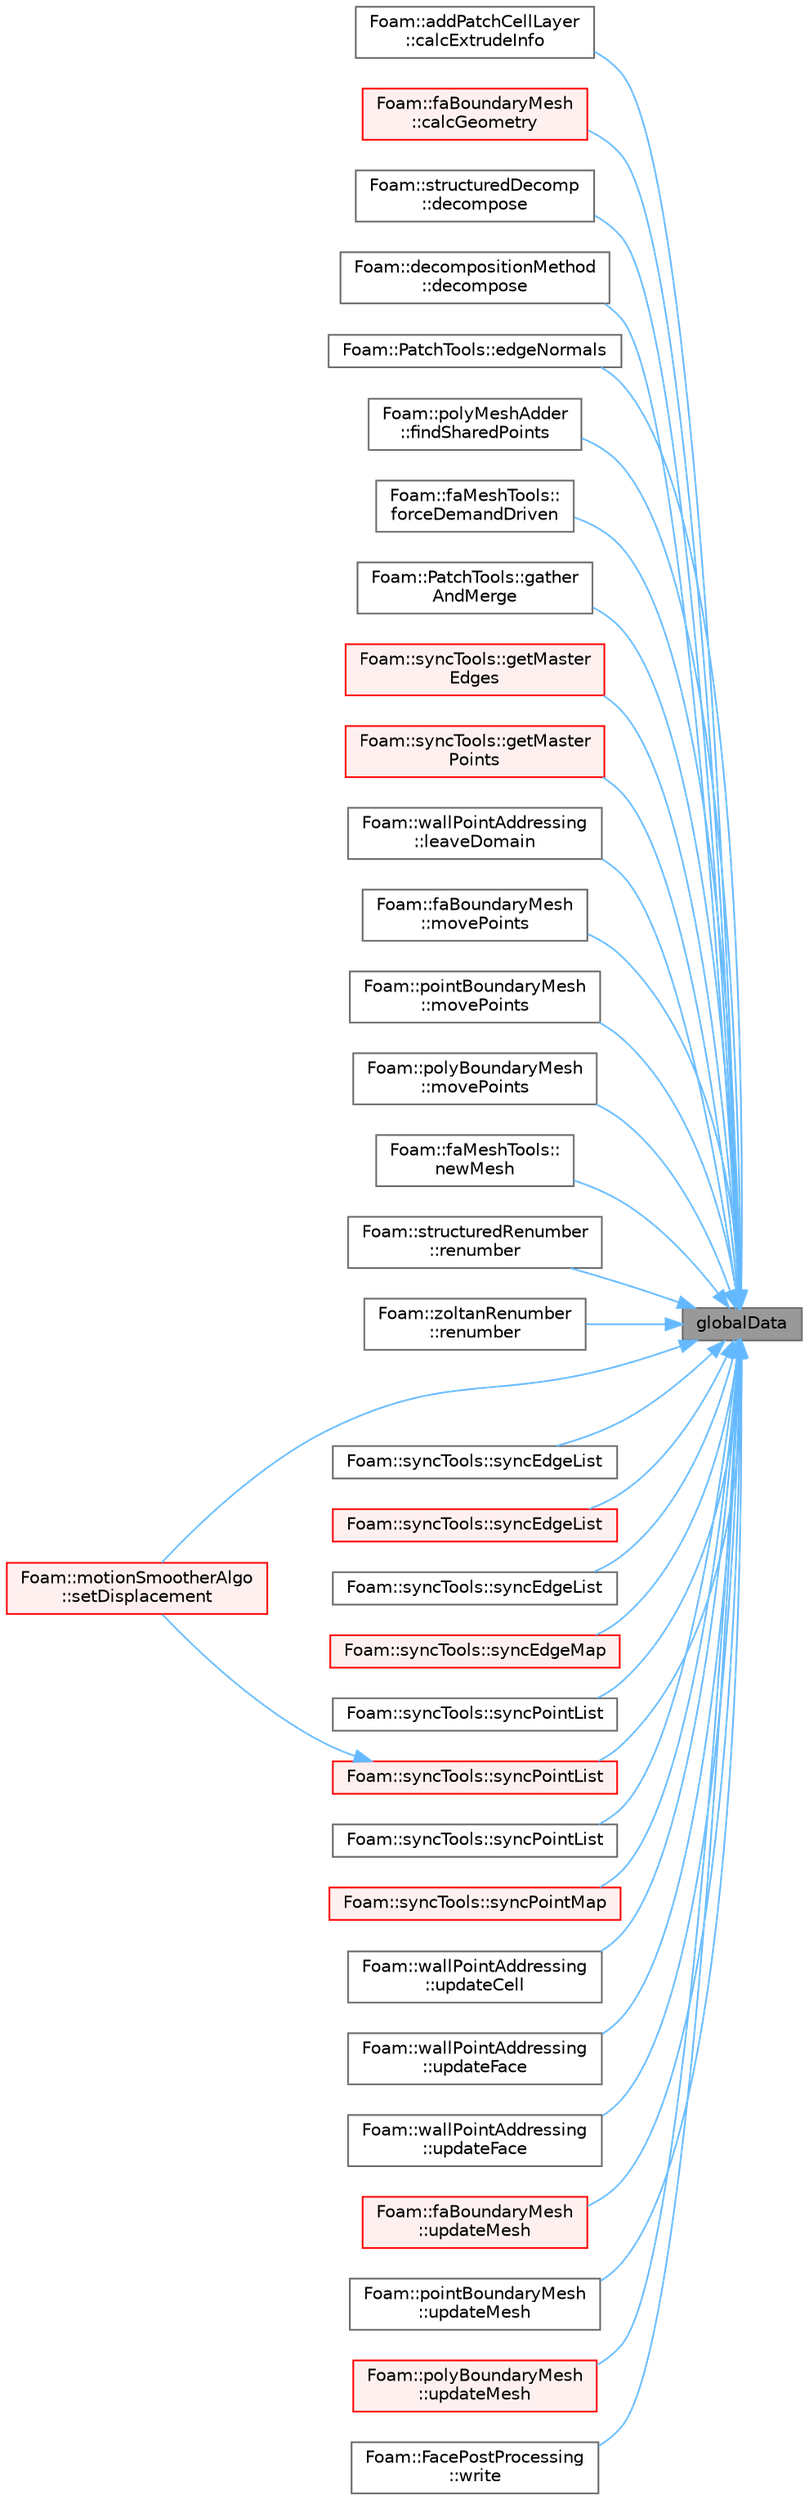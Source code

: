 digraph "globalData"
{
 // LATEX_PDF_SIZE
  bgcolor="transparent";
  edge [fontname=Helvetica,fontsize=10,labelfontname=Helvetica,labelfontsize=10];
  node [fontname=Helvetica,fontsize=10,shape=box,height=0.2,width=0.4];
  rankdir="RL";
  Node1 [id="Node000001",label="globalData",height=0.2,width=0.4,color="gray40", fillcolor="grey60", style="filled", fontcolor="black",tooltip=" "];
  Node1 -> Node2 [id="edge1_Node000001_Node000002",dir="back",color="steelblue1",style="solid",tooltip=" "];
  Node2 [id="Node000002",label="Foam::addPatchCellLayer\l::calcExtrudeInfo",height=0.2,width=0.4,color="grey40", fillcolor="white", style="filled",URL="$classFoam_1_1addPatchCellLayer.html#a867b4b4d9eeb5d68fab13b864edeb60e",tooltip=" "];
  Node1 -> Node3 [id="edge2_Node000001_Node000003",dir="back",color="steelblue1",style="solid",tooltip=" "];
  Node3 [id="Node000003",label="Foam::faBoundaryMesh\l::calcGeometry",height=0.2,width=0.4,color="red", fillcolor="#FFF0F0", style="filled",URL="$classFoam_1_1faBoundaryMesh.html#a07574b3deb8d8c572f372ee01638eddc",tooltip=" "];
  Node1 -> Node5 [id="edge3_Node000001_Node000005",dir="back",color="steelblue1",style="solid",tooltip=" "];
  Node5 [id="Node000005",label="Foam::structuredDecomp\l::decompose",height=0.2,width=0.4,color="grey40", fillcolor="white", style="filled",URL="$classFoam_1_1structuredDecomp.html#ab6d12d93a7ab5c214cf29d19f448ee4b",tooltip=" "];
  Node1 -> Node6 [id="edge4_Node000001_Node000006",dir="back",color="steelblue1",style="solid",tooltip=" "];
  Node6 [id="Node000006",label="Foam::decompositionMethod\l::decompose",height=0.2,width=0.4,color="grey40", fillcolor="white", style="filled",URL="$classFoam_1_1decompositionMethod.html#aaa4f750f148c325dc80c77de1fca41ed",tooltip=" "];
  Node1 -> Node7 [id="edge5_Node000001_Node000007",dir="back",color="steelblue1",style="solid",tooltip=" "];
  Node7 [id="Node000007",label="Foam::PatchTools::edgeNormals",height=0.2,width=0.4,color="grey40", fillcolor="white", style="filled",URL="$classFoam_1_1PatchTools.html#a9444d57cb459986c942d3950fa81c698",tooltip=" "];
  Node1 -> Node8 [id="edge6_Node000001_Node000008",dir="back",color="steelblue1",style="solid",tooltip=" "];
  Node8 [id="Node000008",label="Foam::polyMeshAdder\l::findSharedPoints",height=0.2,width=0.4,color="grey40", fillcolor="white", style="filled",URL="$classFoam_1_1polyMeshAdder.html#a635b09647032a29d1e0aad6091b96f47",tooltip=" "];
  Node1 -> Node9 [id="edge7_Node000001_Node000009",dir="back",color="steelblue1",style="solid",tooltip=" "];
  Node9 [id="Node000009",label="Foam::faMeshTools::\lforceDemandDriven",height=0.2,width=0.4,color="grey40", fillcolor="white", style="filled",URL="$classFoam_1_1faMeshTools.html#a9911de57e6101565d041be498b4ce12d",tooltip=" "];
  Node1 -> Node10 [id="edge8_Node000001_Node000010",dir="back",color="steelblue1",style="solid",tooltip=" "];
  Node10 [id="Node000010",label="Foam::PatchTools::gather\lAndMerge",height=0.2,width=0.4,color="grey40", fillcolor="white", style="filled",URL="$classFoam_1_1PatchTools.html#a3bf69308d75ef796d2a6c40d5393a6fd",tooltip=" "];
  Node1 -> Node11 [id="edge9_Node000001_Node000011",dir="back",color="steelblue1",style="solid",tooltip=" "];
  Node11 [id="Node000011",label="Foam::syncTools::getMaster\lEdges",height=0.2,width=0.4,color="red", fillcolor="#FFF0F0", style="filled",URL="$classFoam_1_1syncTools.html#a6e06f8b8216ddf0b2c8206243ab0b69f",tooltip=" "];
  Node1 -> Node14 [id="edge10_Node000001_Node000014",dir="back",color="steelblue1",style="solid",tooltip=" "];
  Node14 [id="Node000014",label="Foam::syncTools::getMaster\lPoints",height=0.2,width=0.4,color="red", fillcolor="#FFF0F0", style="filled",URL="$classFoam_1_1syncTools.html#a1f0bef2baf4f87b96841568c88998603",tooltip=" "];
  Node1 -> Node16 [id="edge11_Node000001_Node000016",dir="back",color="steelblue1",style="solid",tooltip=" "];
  Node16 [id="Node000016",label="Foam::wallPointAddressing\l::leaveDomain",height=0.2,width=0.4,color="grey40", fillcolor="white", style="filled",URL="$classFoam_1_1wallPointAddressing.html#ad715df4ee5b3ac336b4c7ef6fc1c4970",tooltip=" "];
  Node1 -> Node17 [id="edge12_Node000001_Node000017",dir="back",color="steelblue1",style="solid",tooltip=" "];
  Node17 [id="Node000017",label="Foam::faBoundaryMesh\l::movePoints",height=0.2,width=0.4,color="grey40", fillcolor="white", style="filled",URL="$classFoam_1_1faBoundaryMesh.html#ab62834098bae1d3887f578c700754f39",tooltip=" "];
  Node1 -> Node18 [id="edge13_Node000001_Node000018",dir="back",color="steelblue1",style="solid",tooltip=" "];
  Node18 [id="Node000018",label="Foam::pointBoundaryMesh\l::movePoints",height=0.2,width=0.4,color="grey40", fillcolor="white", style="filled",URL="$classFoam_1_1pointBoundaryMesh.html#ab62834098bae1d3887f578c700754f39",tooltip=" "];
  Node1 -> Node19 [id="edge14_Node000001_Node000019",dir="back",color="steelblue1",style="solid",tooltip=" "];
  Node19 [id="Node000019",label="Foam::polyBoundaryMesh\l::movePoints",height=0.2,width=0.4,color="grey40", fillcolor="white", style="filled",URL="$classFoam_1_1polyBoundaryMesh.html#a830f596cda5443e9d44f43c1c4243c88",tooltip=" "];
  Node1 -> Node20 [id="edge15_Node000001_Node000020",dir="back",color="steelblue1",style="solid",tooltip=" "];
  Node20 [id="Node000020",label="Foam::faMeshTools::\lnewMesh",height=0.2,width=0.4,color="grey40", fillcolor="white", style="filled",URL="$classFoam_1_1faMeshTools.html#ad6c86a391697ecc199384e0bff08dee0",tooltip=" "];
  Node1 -> Node21 [id="edge16_Node000001_Node000021",dir="back",color="steelblue1",style="solid",tooltip=" "];
  Node21 [id="Node000021",label="Foam::structuredRenumber\l::renumber",height=0.2,width=0.4,color="grey40", fillcolor="white", style="filled",URL="$classFoam_1_1structuredRenumber.html#a43e03f902cbbeb39d4552a7e1cee9e73",tooltip=" "];
  Node1 -> Node22 [id="edge17_Node000001_Node000022",dir="back",color="steelblue1",style="solid",tooltip=" "];
  Node22 [id="Node000022",label="Foam::zoltanRenumber\l::renumber",height=0.2,width=0.4,color="grey40", fillcolor="white", style="filled",URL="$classFoam_1_1zoltanRenumber.html#a43e03f902cbbeb39d4552a7e1cee9e73",tooltip=" "];
  Node1 -> Node23 [id="edge18_Node000001_Node000023",dir="back",color="steelblue1",style="solid",tooltip=" "];
  Node23 [id="Node000023",label="Foam::motionSmootherAlgo\l::setDisplacement",height=0.2,width=0.4,color="red", fillcolor="#FFF0F0", style="filled",URL="$classFoam_1_1motionSmootherAlgo.html#a31c17a66004ca1d7ddc9063c581718c3",tooltip=" "];
  Node1 -> Node28 [id="edge19_Node000001_Node000028",dir="back",color="steelblue1",style="solid",tooltip=" "];
  Node28 [id="Node000028",label="Foam::syncTools::syncEdgeList",height=0.2,width=0.4,color="grey40", fillcolor="white", style="filled",URL="$classFoam_1_1syncTools.html#a2747c0a5fa9d318dd626c70ebb1562fa",tooltip=" "];
  Node1 -> Node29 [id="edge20_Node000001_Node000029",dir="back",color="steelblue1",style="solid",tooltip=" "];
  Node29 [id="Node000029",label="Foam::syncTools::syncEdgeList",height=0.2,width=0.4,color="red", fillcolor="#FFF0F0", style="filled",URL="$classFoam_1_1syncTools.html#af9a38e7e948154f3a2e5d5b5f8afd267",tooltip=" "];
  Node1 -> Node45 [id="edge21_Node000001_Node000045",dir="back",color="steelblue1",style="solid",tooltip=" "];
  Node45 [id="Node000045",label="Foam::syncTools::syncEdgeList",height=0.2,width=0.4,color="grey40", fillcolor="white", style="filled",URL="$classFoam_1_1syncTools.html#ae93ce855706e116fb7049c869eb0a4e4",tooltip=" "];
  Node1 -> Node46 [id="edge22_Node000001_Node000046",dir="back",color="steelblue1",style="solid",tooltip=" "];
  Node46 [id="Node000046",label="Foam::syncTools::syncEdgeMap",height=0.2,width=0.4,color="red", fillcolor="#FFF0F0", style="filled",URL="$classFoam_1_1syncTools.html#a5c5dd76322df0250f2115493261800ce",tooltip=" "];
  Node1 -> Node53 [id="edge23_Node000001_Node000053",dir="back",color="steelblue1",style="solid",tooltip=" "];
  Node53 [id="Node000053",label="Foam::syncTools::syncPointList",height=0.2,width=0.4,color="grey40", fillcolor="white", style="filled",URL="$classFoam_1_1syncTools.html#a53672aae23e995863b203d463d7cc3aa",tooltip=" "];
  Node1 -> Node54 [id="edge24_Node000001_Node000054",dir="back",color="steelblue1",style="solid",tooltip=" "];
  Node54 [id="Node000054",label="Foam::syncTools::syncPointList",height=0.2,width=0.4,color="red", fillcolor="#FFF0F0", style="filled",URL="$classFoam_1_1syncTools.html#af5bc1e56ab816a506dc01789e3e57857",tooltip=" "];
  Node54 -> Node23 [id="edge25_Node000054_Node000023",dir="back",color="steelblue1",style="solid",tooltip=" "];
  Node1 -> Node103 [id="edge26_Node000001_Node000103",dir="back",color="steelblue1",style="solid",tooltip=" "];
  Node103 [id="Node000103",label="Foam::syncTools::syncPointList",height=0.2,width=0.4,color="grey40", fillcolor="white", style="filled",URL="$classFoam_1_1syncTools.html#aa5fe4bda8695d9745bd83047ba628138",tooltip=" "];
  Node1 -> Node104 [id="edge27_Node000001_Node000104",dir="back",color="steelblue1",style="solid",tooltip=" "];
  Node104 [id="Node000104",label="Foam::syncTools::syncPointMap",height=0.2,width=0.4,color="red", fillcolor="#FFF0F0", style="filled",URL="$classFoam_1_1syncTools.html#a70b53a53b133fdc685e429330e37cbd3",tooltip=" "];
  Node1 -> Node108 [id="edge28_Node000001_Node000108",dir="back",color="steelblue1",style="solid",tooltip=" "];
  Node108 [id="Node000108",label="Foam::wallPointAddressing\l::updateCell",height=0.2,width=0.4,color="grey40", fillcolor="white", style="filled",URL="$classFoam_1_1wallPointAddressing.html#a0c3b4b3a76a3c8df0258a5f02975a122",tooltip=" "];
  Node1 -> Node109 [id="edge29_Node000001_Node000109",dir="back",color="steelblue1",style="solid",tooltip=" "];
  Node109 [id="Node000109",label="Foam::wallPointAddressing\l::updateFace",height=0.2,width=0.4,color="grey40", fillcolor="white", style="filled",URL="$classFoam_1_1wallPointAddressing.html#a6fed8746be68160302580e603887d510",tooltip=" "];
  Node1 -> Node110 [id="edge30_Node000001_Node000110",dir="back",color="steelblue1",style="solid",tooltip=" "];
  Node110 [id="Node000110",label="Foam::wallPointAddressing\l::updateFace",height=0.2,width=0.4,color="grey40", fillcolor="white", style="filled",URL="$classFoam_1_1wallPointAddressing.html#a5f761d09194b653ab0a49d7e34d8e0db",tooltip=" "];
  Node1 -> Node111 [id="edge31_Node000001_Node000111",dir="back",color="steelblue1",style="solid",tooltip=" "];
  Node111 [id="Node000111",label="Foam::faBoundaryMesh\l::updateMesh",height=0.2,width=0.4,color="red", fillcolor="#FFF0F0", style="filled",URL="$classFoam_1_1faBoundaryMesh.html#ae5693a309a936ac1040dd48c2881677f",tooltip=" "];
  Node1 -> Node112 [id="edge32_Node000001_Node000112",dir="back",color="steelblue1",style="solid",tooltip=" "];
  Node112 [id="Node000112",label="Foam::pointBoundaryMesh\l::updateMesh",height=0.2,width=0.4,color="grey40", fillcolor="white", style="filled",URL="$classFoam_1_1pointBoundaryMesh.html#ae5693a309a936ac1040dd48c2881677f",tooltip=" "];
  Node1 -> Node113 [id="edge33_Node000001_Node000113",dir="back",color="steelblue1",style="solid",tooltip=" "];
  Node113 [id="Node000113",label="Foam::polyBoundaryMesh\l::updateMesh",height=0.2,width=0.4,color="red", fillcolor="#FFF0F0", style="filled",URL="$classFoam_1_1polyBoundaryMesh.html#ae5693a309a936ac1040dd48c2881677f",tooltip=" "];
  Node1 -> Node119 [id="edge34_Node000001_Node000119",dir="back",color="steelblue1",style="solid",tooltip=" "];
  Node119 [id="Node000119",label="Foam::FacePostProcessing\l::write",height=0.2,width=0.4,color="grey40", fillcolor="white", style="filled",URL="$classFoam_1_1FacePostProcessing.html#aac759501cf6c7895a70eecbef0226ae1",tooltip=" "];
}
